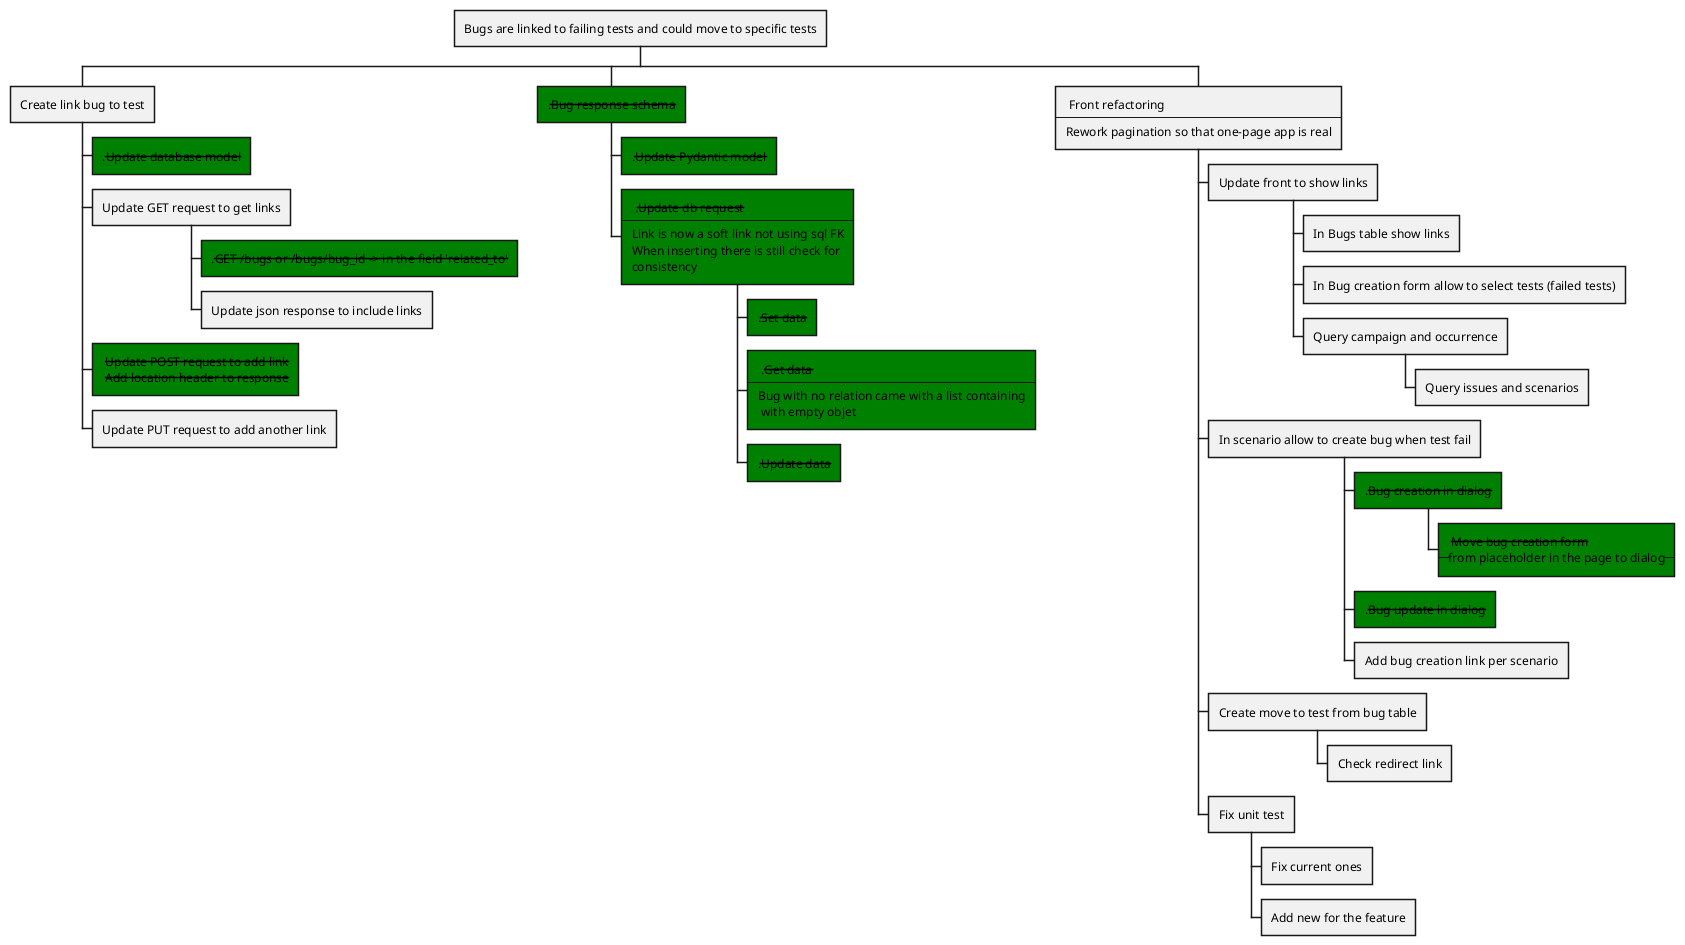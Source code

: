 @startwbs
'https://plantuml.com/wbs-diagram

'https://github.com/Hidden-goblin/eaidashboard/issues/67

* Bugs are linked to failing tests and could move to specific tests
** Create link bug to test
***[#green] .--Update database model--
*** Update GET request to get links
****[#green] .--GET /bugs or /bugs/bug_id -> in the field 'related_to'--
**** Update json response to include links
***[#green]: --Update POST request to add link--
 --Add location header to response--;
*** Update PUT request to add another link
**[#green] .--Bug response schema--
***[#green] .--Update Pydantic model--
***[#green]: .--Update db request--
----
Link is now a soft link not using sql FK
When inserting there is still check for
consistency;
****[#green] .--Set data--
****[#green]: .--Get data--
----
Bug with no relation came with a list containing
 with empty objet;
****[#green] .--Update data--
**: Front refactoring
----
Rework pagination so that one-page app is real;
*** Update front to show links
**** In Bugs table show links
**** In Bug creation form allow to select tests (failed tests)
**** Query campaign and occurrence
***** Query issues and scenarios
*** In scenario allow to create bug when test fail
****[#green] .--Bug creation in dialog--
*****[#green]: --Move bug creation form--
--from placeholder in the page to dialog--;
****[#green] .--Bug update in dialog--
**** Add bug creation link per scenario
*** Create move to test from bug table
**** Check redirect link
*** Fix unit test
**** Fix current ones
**** Add new for the feature
@endwbs